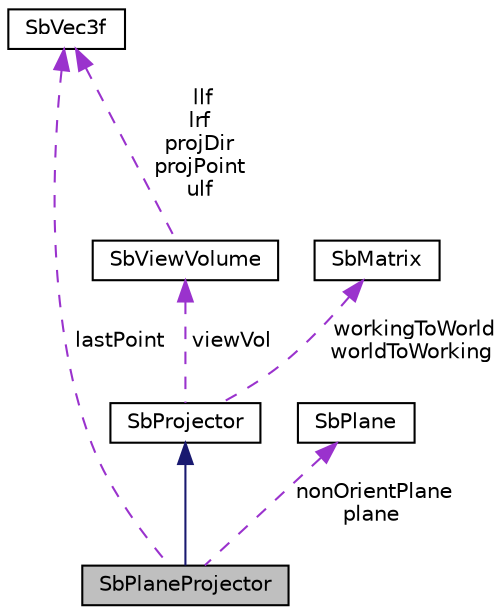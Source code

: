 digraph "SbPlaneProjector"
{
 // LATEX_PDF_SIZE
  edge [fontname="Helvetica",fontsize="10",labelfontname="Helvetica",labelfontsize="10"];
  node [fontname="Helvetica",fontsize="10",shape=record];
  Node1 [label="SbPlaneProjector",height=0.2,width=0.4,color="black", fillcolor="grey75", style="filled", fontcolor="black",tooltip="The SbPlaneProjector class projects 2D points to 3D points in a plane."];
  Node2 -> Node1 [dir="back",color="midnightblue",fontsize="10",style="solid",fontname="Helvetica"];
  Node2 [label="SbProjector",height=0.2,width=0.4,color="black", fillcolor="white", style="filled",URL="$classSbProjector.html",tooltip="The SbProjector class is the abstract base projector class."];
  Node3 -> Node2 [dir="back",color="darkorchid3",fontsize="10",style="dashed",label=" viewVol" ,fontname="Helvetica"];
  Node3 [label="SbViewVolume",height=0.2,width=0.4,color="black", fillcolor="white", style="filled",URL="$classSbViewVolume.html",tooltip="The SbViewVolume class is a viewing volume in 3D space."];
  Node4 -> Node3 [dir="back",color="darkorchid3",fontsize="10",style="dashed",label=" llf\nlrf\nprojDir\nprojPoint\nulf" ,fontname="Helvetica"];
  Node4 [label="SbVec3f",height=0.2,width=0.4,color="black", fillcolor="white", style="filled",URL="$classSbVec3f.html",tooltip="The SbVec3f class is a 3 dimensional vector with floating point coordinates."];
  Node5 -> Node2 [dir="back",color="darkorchid3",fontsize="10",style="dashed",label=" workingToWorld\nworldToWorking" ,fontname="Helvetica"];
  Node5 [label="SbMatrix",height=0.2,width=0.4,color="black", fillcolor="white", style="filled",URL="$classSbMatrix.html",tooltip="The SbMatrix class is a 4x4 dimensional representation of a matrix."];
  Node6 -> Node1 [dir="back",color="darkorchid3",fontsize="10",style="dashed",label=" nonOrientPlane\nplane" ,fontname="Helvetica"];
  Node6 [label="SbPlane",height=0.2,width=0.4,color="black", fillcolor="white", style="filled",URL="$classSbPlane.html",tooltip="The SbPlane class represents a plane in 3D space."];
  Node4 -> Node1 [dir="back",color="darkorchid3",fontsize="10",style="dashed",label=" lastPoint" ,fontname="Helvetica"];
}
